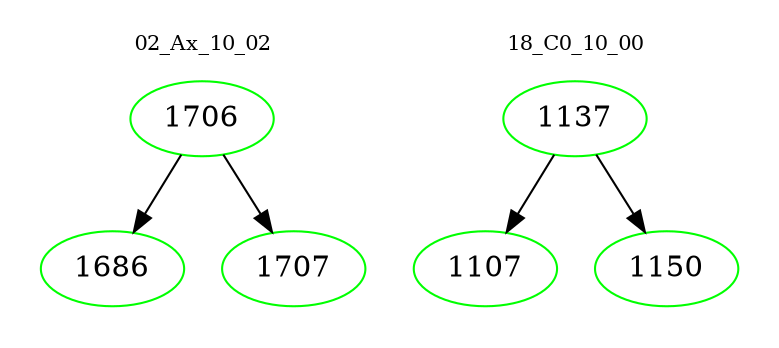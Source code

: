 digraph{
subgraph cluster_0 {
color = white
label = "02_Ax_10_02";
fontsize=10;
T0_1706 [label="1706", color="green"]
T0_1706 -> T0_1686 [color="black"]
T0_1686 [label="1686", color="green"]
T0_1706 -> T0_1707 [color="black"]
T0_1707 [label="1707", color="green"]
}
subgraph cluster_1 {
color = white
label = "18_C0_10_00";
fontsize=10;
T1_1137 [label="1137", color="green"]
T1_1137 -> T1_1107 [color="black"]
T1_1107 [label="1107", color="green"]
T1_1137 -> T1_1150 [color="black"]
T1_1150 [label="1150", color="green"]
}
}
